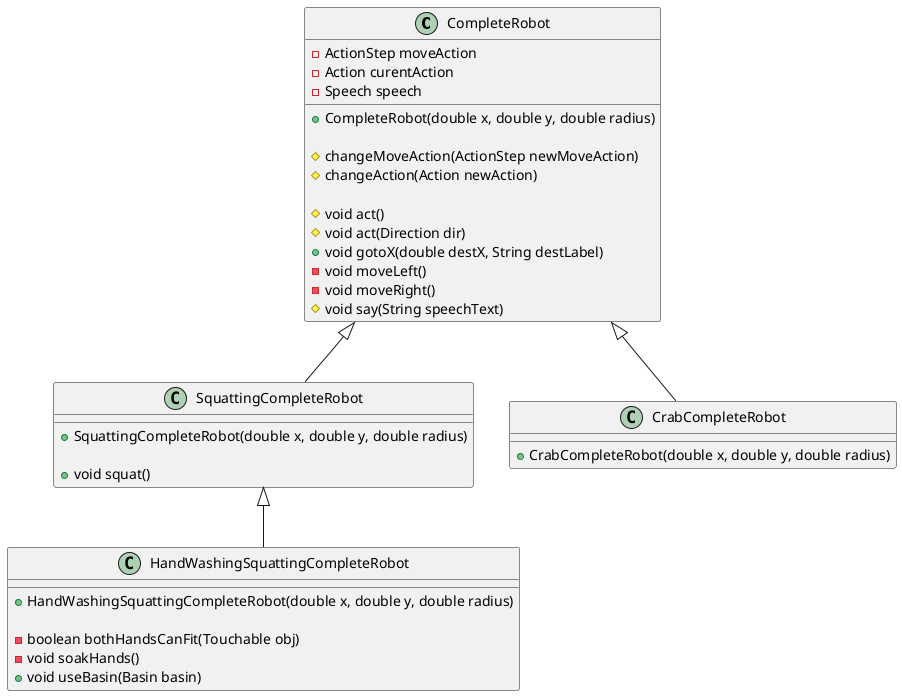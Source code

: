 @startuml "OCP Example"

class "CompleteRobot" as CR {
  -ActionStep moveAction
  -Action curentAction
  -Speech speech

  +CompleteRobot(double x, double y, double radius)

  #changeMoveAction(ActionStep newMoveAction)
  #changeAction(Action newAction)

  #void act()
  #void act(Direction dir)
  +void gotoX(double destX, String destLabel)
  -void moveLeft()
  -void moveRight()
  #void say(String speechText)
}

class "SquattingCompleteRobot" as SCR {
  +SquattingCompleteRobot(double x, double y, double radius)
  
  +void squat()
}

class "HandWashingSquattingCompleteRobot" as HWCR {
    +HandWashingSquattingCompleteRobot(double x, double y, double radius)
    
    -boolean bothHandsCanFit(Touchable obj)
    -void soakHands()
    +void useBasin(Basin basin)
}

class "CrabCompleteRobot" as CCR {
  +CrabCompleteRobot(double x, double y, double radius)
}
CR <|-- CCR
CR <|-- SCR
SCR <|-- HWCR
@enduml